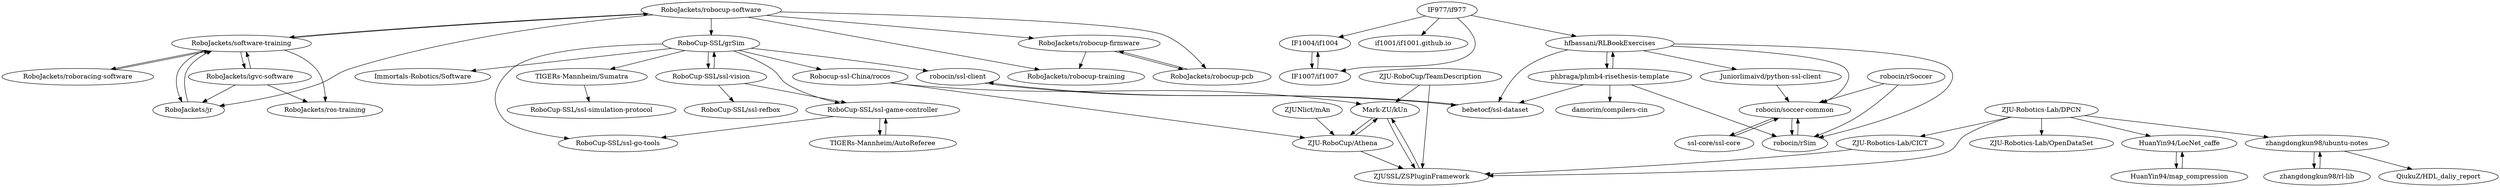 digraph G {
"RoboJackets/robocup-software" -> "RoboJackets/robocup-firmware"
"RoboJackets/robocup-software" -> "RoboJackets/software-training"
"RoboJackets/robocup-software" -> "RoboJackets/robocup-training"
"RoboJackets/robocup-software" -> "RoboCup-SSL/grSim"
"RoboJackets/robocup-software" -> "RoboJackets/jr"
"RoboJackets/robocup-software" -> "RoboJackets/robocup-pcb"
"IF977/if977" -> "IF1004/if1004"
"IF977/if977" -> "IF1007/if1007"
"IF977/if977" -> "if1001/if1001.github.io"
"IF977/if977" -> "hfbassani/RLBookExercises"
"RoboJackets/igvc-software" -> "RoboJackets/software-training"
"RoboJackets/igvc-software" -> "RoboJackets/jr"
"RoboJackets/igvc-software" -> "RoboJackets/ros-training"
"TIGERs-Mannheim/AutoReferee" -> "RoboCup-SSL/ssl-game-controller"
"RoboCup-SSL/ssl-game-controller" -> "TIGERs-Mannheim/AutoReferee"
"RoboCup-SSL/ssl-game-controller" -> "RoboCup-SSL/ssl-go-tools"
"Juniorlimaivd/python-ssl-client" -> "robocin/soccer-common"
"RoboJackets/roboracing-software" -> "RoboJackets/software-training"
"IF1007/if1007" -> "IF1004/if1004"
"phbraga/phmb4-risethesis-template" -> "bebetocf/ssl-dataset"
"phbraga/phmb4-risethesis-template" -> "hfbassani/RLBookExercises"
"phbraga/phmb4-risethesis-template" -> "robocin/rSim"
"phbraga/phmb4-risethesis-template" -> "damorim/compilers-cin"
"ZJU-RoboCup/TeamDescription" -> "ZJUSSL/ZSPluginFramework"
"ZJU-RoboCup/TeamDescription" -> "Mark-ZU/kUn"
"Mark-ZU/kUn" -> "ZJU-RoboCup/Athena"
"Mark-ZU/kUn" -> "ZJUSSL/ZSPluginFramework"
"ZJUNlict/mAn" -> "ZJU-RoboCup/Athena"
"TIGERs-Mannheim/Sumatra" -> "RoboCup-SSL/ssl-simulation-protocol"
"ZJU-RoboCup/Athena" -> "Mark-ZU/kUn"
"ZJU-RoboCup/Athena" -> "ZJUSSL/ZSPluginFramework"
"ZJUSSL/ZSPluginFramework" -> "Mark-ZU/kUn"
"RoboJackets/jr" -> "RoboJackets/software-training"
"HuanYin94/map_compression" -> "HuanYin94/LocNet_caffe"
"robocin/ssl-client" -> "bebetocf/ssl-dataset"
"Robocup-ssl-China/rocos" -> "ZJU-RoboCup/Athena"
"Robocup-ssl-China/rocos" -> "Mark-ZU/kUn"
"RoboCup-SSL/grSim" -> "RoboCup-SSL/ssl-vision"
"RoboCup-SSL/grSim" -> "RoboCup-SSL/ssl-game-controller"
"RoboCup-SSL/grSim" -> "TIGERs-Mannheim/Sumatra"
"RoboCup-SSL/grSim" -> "robocin/ssl-client"
"RoboCup-SSL/grSim" -> "Robocup-ssl-China/rocos"
"RoboCup-SSL/grSim" -> "Immortals-Robotics/Software"
"RoboCup-SSL/grSim" -> "RoboCup-SSL/ssl-go-tools"
"robocin/rSoccer" -> "robocin/rSim"
"robocin/rSoccer" -> "robocin/soccer-common"
"robocin/soccer-common" -> "robocin/rSim"
"robocin/soccer-common" -> "ssl-core/ssl-core"
"hfbassani/RLBookExercises" -> "robocin/soccer-common"
"hfbassani/RLBookExercises" -> "bebetocf/ssl-dataset"
"hfbassani/RLBookExercises" -> "Juniorlimaivd/python-ssl-client"
"hfbassani/RLBookExercises" -> "phbraga/phmb4-risethesis-template"
"hfbassani/RLBookExercises" -> "robocin/rSim"
"bebetocf/ssl-dataset" -> "robocin/ssl-client"
"ZJU-Robotics-Lab/CICT" -> "ZJUSSL/ZSPluginFramework"
"ZJU-Robotics-Lab/DPCN" -> "ZJU-Robotics-Lab/OpenDataSet"
"ZJU-Robotics-Lab/DPCN" -> "ZJUSSL/ZSPluginFramework"
"ZJU-Robotics-Lab/DPCN" -> "zhangdongkun98/ubuntu-notes"
"ZJU-Robotics-Lab/DPCN" -> "ZJU-Robotics-Lab/CICT"
"ZJU-Robotics-Lab/DPCN" -> "HuanYin94/LocNet_caffe"
"RoboJackets/robocup-pcb" -> "RoboJackets/robocup-firmware"
"HuanYin94/LocNet_caffe" -> "HuanYin94/map_compression"
"RoboCup-SSL/ssl-vision" -> "RoboCup-SSL/ssl-game-controller"
"RoboCup-SSL/ssl-vision" -> "RoboCup-SSL/grSim"
"RoboCup-SSL/ssl-vision" -> "RoboCup-SSL/ssl-refbox"
"robocin/rSim" -> "robocin/soccer-common"
"zhangdongkun98/rl-lib" -> "zhangdongkun98/ubuntu-notes"
"zhangdongkun98/ubuntu-notes" -> "zhangdongkun98/rl-lib"
"zhangdongkun98/ubuntu-notes" -> "QiukuZ/HDL_daliy_report"
"RoboJackets/robocup-firmware" -> "RoboJackets/robocup-training"
"RoboJackets/robocup-firmware" -> "RoboJackets/robocup-pcb"
"ssl-core/ssl-core" -> "robocin/soccer-common"
"IF1004/if1004" -> "IF1007/if1007"
"RoboJackets/software-training" -> "RoboJackets/jr"
"RoboJackets/software-training" -> "RoboJackets/igvc-software"
"RoboJackets/software-training" -> "RoboJackets/roboracing-software"
"RoboJackets/software-training" -> "RoboJackets/robocup-software"
"RoboJackets/software-training" -> "RoboJackets/ros-training"
"RoboJackets/robocup-software" ["l"="0.875,46.468"]
"RoboJackets/robocup-firmware" ["l"="0.903,46.462"]
"RoboJackets/software-training" ["l"="0.864,46.444"]
"RoboJackets/robocup-training" ["l"="0.891,46.455"]
"RoboCup-SSL/grSim" ["l"="0.878,46.514"]
"RoboJackets/jr" ["l"="0.848,46.455"]
"RoboJackets/robocup-pcb" ["l"="0.899,46.473"]
"IF977/if977" ["l"="0.825,46.561"]
"IF1004/if1004" ["l"="0.793,46.56"]
"IF1007/if1007" ["l"="0.8,46.548"]
"if1001/if1001.github.io" ["l"="0.808,46.572"]
"hfbassani/RLBookExercises" ["l"="0.879,46.567"]
"RoboJackets/igvc-software" ["l"="0.84,46.438"]
"RoboJackets/ros-training" ["l"="0.851,46.426"]
"TIGERs-Mannheim/AutoReferee" ["l"="0.93,46.518"]
"RoboCup-SSL/ssl-game-controller" ["l"="0.909,46.516"]
"RoboCup-SSL/ssl-go-tools" ["l"="0.895,46.523"]
"Juniorlimaivd/python-ssl-client" ["l"="0.882,46.58"]
"robocin/soccer-common" ["l"="0.898,46.584"]
"RoboJackets/roboracing-software" ["l"="0.881,46.428"]
"phbraga/phmb4-risethesis-template" ["l"="0.9,46.562"]
"bebetocf/ssl-dataset" ["l"="0.886,46.55"]
"robocin/rSim" ["l"="0.902,46.574"]
"damorim/compilers-cin" ["l"="0.926,46.561"]
"ZJU-RoboCup/TeamDescription" ["l"="0.859,46.599"]
"ZJUSSL/ZSPluginFramework" ["l"="0.841,46.601"]
"Mark-ZU/kUn" ["l"="0.852,46.585"]
"ZJU-RoboCup/Athena" ["l"="0.842,46.579"]
"ZJUNlict/mAn" ["l"="0.824,46.588"]
"TIGERs-Mannheim/Sumatra" ["l"="0.851,46.504"]
"RoboCup-SSL/ssl-simulation-protocol" ["l"="0.831,46.499"]
"HuanYin94/map_compression" ["l"="0.786,46.652"]
"HuanYin94/LocNet_caffe" ["l"="0.803,46.642"]
"robocin/ssl-client" ["l"="0.883,46.535"]
"Robocup-ssl-China/rocos" ["l"="0.858,46.556"]
"RoboCup-SSL/ssl-vision" ["l"="0.899,46.504"]
"Immortals-Robotics/Software" ["l"="0.855,46.52"]
"robocin/rSoccer" ["l"="0.92,46.586"]
"ssl-core/ssl-core" ["l"="0.902,46.597"]
"ZJU-Robotics-Lab/CICT" ["l"="0.834,46.614"]
"ZJU-Robotics-Lab/DPCN" ["l"="0.83,46.629"]
"ZJU-Robotics-Lab/OpenDataSet" ["l"="0.827,46.643"]
"zhangdongkun98/ubuntu-notes" ["l"="0.848,46.644"]
"RoboCup-SSL/ssl-refbox" ["l"="0.92,46.496"]
"zhangdongkun98/rl-lib" ["l"="0.849,46.657"]
"QiukuZ/HDL_daliy_report" ["l"="0.866,46.651"]
}